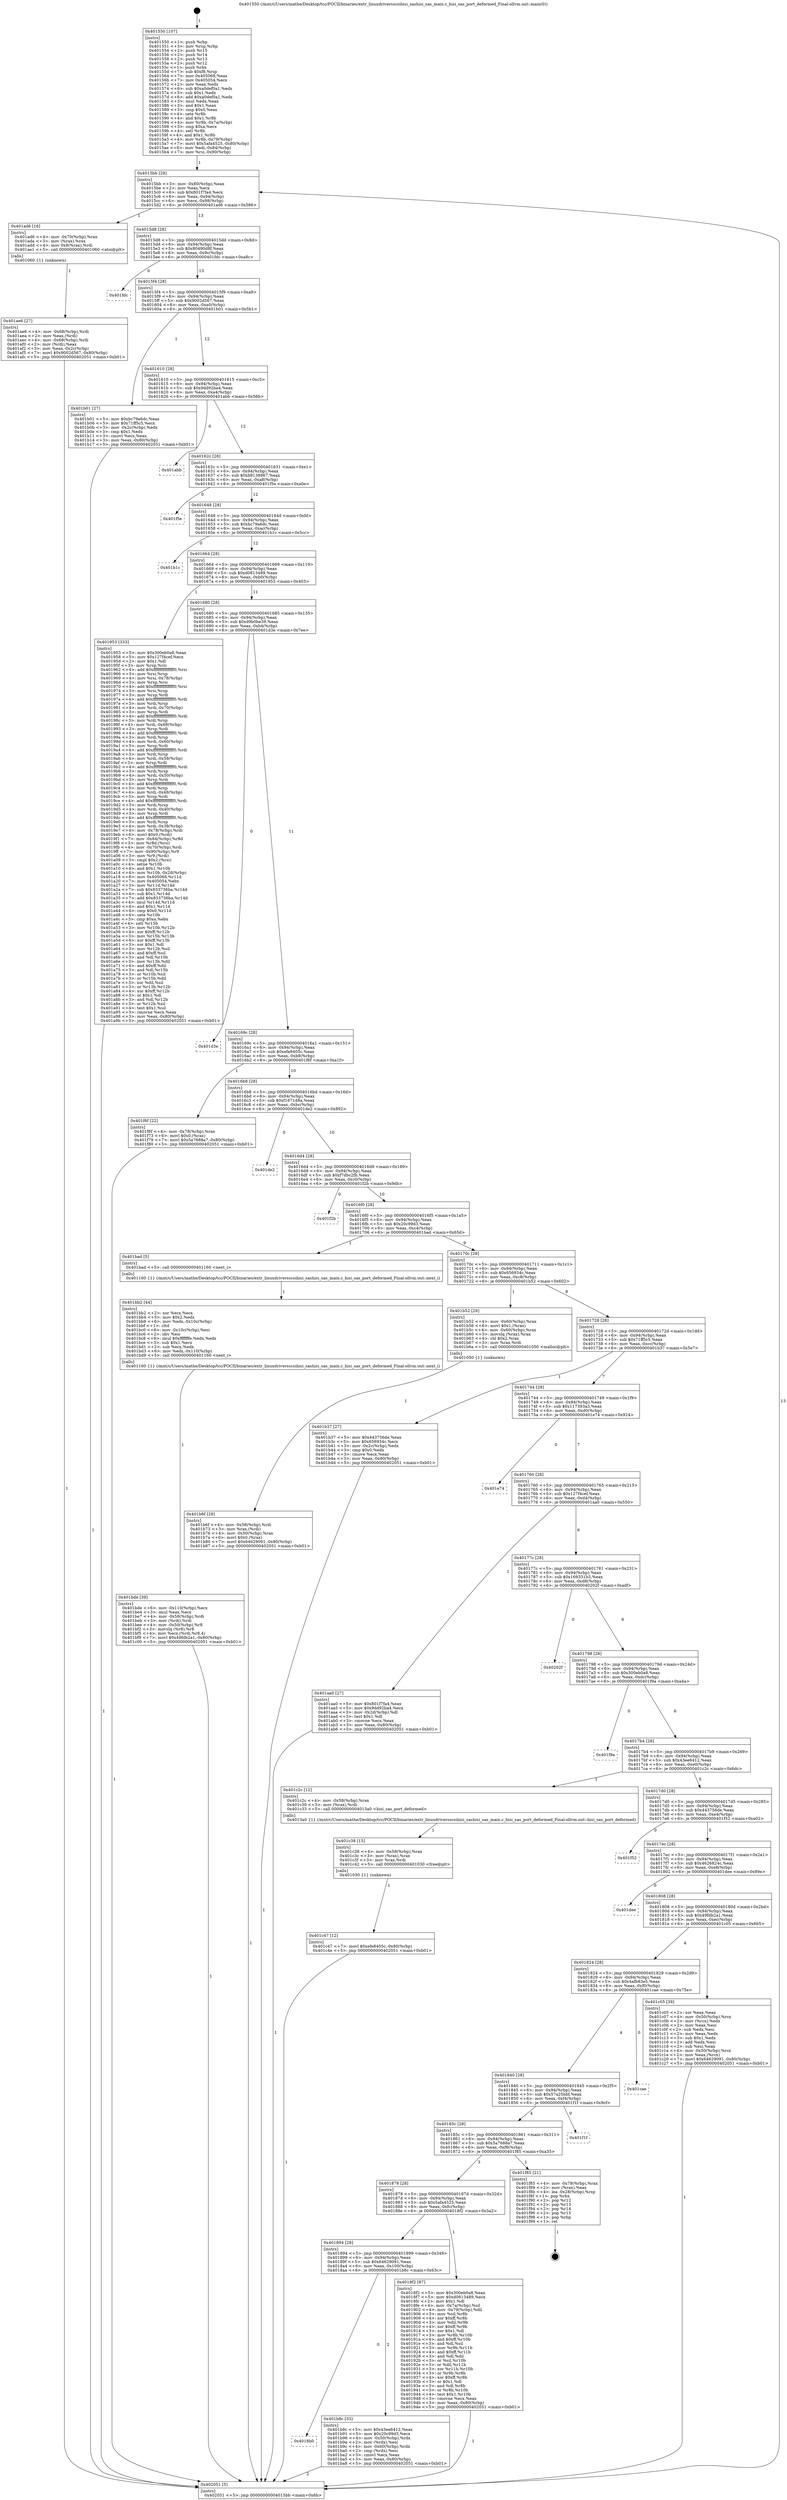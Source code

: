 digraph "0x401550" {
  label = "0x401550 (/mnt/c/Users/mathe/Desktop/tcc/POCII/binaries/extr_linuxdriversscsihisi_sashisi_sas_main.c_hisi_sas_port_deformed_Final-ollvm.out::main(0))"
  labelloc = "t"
  node[shape=record]

  Entry [label="",width=0.3,height=0.3,shape=circle,fillcolor=black,style=filled]
  "0x4015bb" [label="{
     0x4015bb [29]\l
     | [instrs]\l
     &nbsp;&nbsp;0x4015bb \<+3\>: mov -0x80(%rbp),%eax\l
     &nbsp;&nbsp;0x4015be \<+2\>: mov %eax,%ecx\l
     &nbsp;&nbsp;0x4015c0 \<+6\>: sub $0x801f7fa4,%ecx\l
     &nbsp;&nbsp;0x4015c6 \<+6\>: mov %eax,-0x94(%rbp)\l
     &nbsp;&nbsp;0x4015cc \<+6\>: mov %ecx,-0x98(%rbp)\l
     &nbsp;&nbsp;0x4015d2 \<+6\>: je 0000000000401ad6 \<main+0x586\>\l
  }"]
  "0x401ad6" [label="{
     0x401ad6 [16]\l
     | [instrs]\l
     &nbsp;&nbsp;0x401ad6 \<+4\>: mov -0x70(%rbp),%rax\l
     &nbsp;&nbsp;0x401ada \<+3\>: mov (%rax),%rax\l
     &nbsp;&nbsp;0x401add \<+4\>: mov 0x8(%rax),%rdi\l
     &nbsp;&nbsp;0x401ae1 \<+5\>: call 0000000000401060 \<atoi@plt\>\l
     | [calls]\l
     &nbsp;&nbsp;0x401060 \{1\} (unknown)\l
  }"]
  "0x4015d8" [label="{
     0x4015d8 [28]\l
     | [instrs]\l
     &nbsp;&nbsp;0x4015d8 \<+5\>: jmp 00000000004015dd \<main+0x8d\>\l
     &nbsp;&nbsp;0x4015dd \<+6\>: mov -0x94(%rbp),%eax\l
     &nbsp;&nbsp;0x4015e3 \<+5\>: sub $0x80490d8f,%eax\l
     &nbsp;&nbsp;0x4015e8 \<+6\>: mov %eax,-0x9c(%rbp)\l
     &nbsp;&nbsp;0x4015ee \<+6\>: je 0000000000401fdc \<main+0xa8c\>\l
  }"]
  Exit [label="",width=0.3,height=0.3,shape=circle,fillcolor=black,style=filled,peripheries=2]
  "0x401fdc" [label="{
     0x401fdc\l
  }", style=dashed]
  "0x4015f4" [label="{
     0x4015f4 [28]\l
     | [instrs]\l
     &nbsp;&nbsp;0x4015f4 \<+5\>: jmp 00000000004015f9 \<main+0xa9\>\l
     &nbsp;&nbsp;0x4015f9 \<+6\>: mov -0x94(%rbp),%eax\l
     &nbsp;&nbsp;0x4015ff \<+5\>: sub $0x9002d567,%eax\l
     &nbsp;&nbsp;0x401604 \<+6\>: mov %eax,-0xa0(%rbp)\l
     &nbsp;&nbsp;0x40160a \<+6\>: je 0000000000401b01 \<main+0x5b1\>\l
  }"]
  "0x401c47" [label="{
     0x401c47 [12]\l
     | [instrs]\l
     &nbsp;&nbsp;0x401c47 \<+7\>: movl $0xefe8405c,-0x80(%rbp)\l
     &nbsp;&nbsp;0x401c4e \<+5\>: jmp 0000000000402051 \<main+0xb01\>\l
  }"]
  "0x401b01" [label="{
     0x401b01 [27]\l
     | [instrs]\l
     &nbsp;&nbsp;0x401b01 \<+5\>: mov $0xbc79a6dc,%eax\l
     &nbsp;&nbsp;0x401b06 \<+5\>: mov $0x71ff5c5,%ecx\l
     &nbsp;&nbsp;0x401b0b \<+3\>: mov -0x2c(%rbp),%edx\l
     &nbsp;&nbsp;0x401b0e \<+3\>: cmp $0x1,%edx\l
     &nbsp;&nbsp;0x401b11 \<+3\>: cmovl %ecx,%eax\l
     &nbsp;&nbsp;0x401b14 \<+3\>: mov %eax,-0x80(%rbp)\l
     &nbsp;&nbsp;0x401b17 \<+5\>: jmp 0000000000402051 \<main+0xb01\>\l
  }"]
  "0x401610" [label="{
     0x401610 [28]\l
     | [instrs]\l
     &nbsp;&nbsp;0x401610 \<+5\>: jmp 0000000000401615 \<main+0xc5\>\l
     &nbsp;&nbsp;0x401615 \<+6\>: mov -0x94(%rbp),%eax\l
     &nbsp;&nbsp;0x40161b \<+5\>: sub $0x9dd92ba4,%eax\l
     &nbsp;&nbsp;0x401620 \<+6\>: mov %eax,-0xa4(%rbp)\l
     &nbsp;&nbsp;0x401626 \<+6\>: je 0000000000401abb \<main+0x56b\>\l
  }"]
  "0x401c38" [label="{
     0x401c38 [15]\l
     | [instrs]\l
     &nbsp;&nbsp;0x401c38 \<+4\>: mov -0x58(%rbp),%rax\l
     &nbsp;&nbsp;0x401c3c \<+3\>: mov (%rax),%rax\l
     &nbsp;&nbsp;0x401c3f \<+3\>: mov %rax,%rdi\l
     &nbsp;&nbsp;0x401c42 \<+5\>: call 0000000000401030 \<free@plt\>\l
     | [calls]\l
     &nbsp;&nbsp;0x401030 \{1\} (unknown)\l
  }"]
  "0x401abb" [label="{
     0x401abb\l
  }", style=dashed]
  "0x40162c" [label="{
     0x40162c [28]\l
     | [instrs]\l
     &nbsp;&nbsp;0x40162c \<+5\>: jmp 0000000000401631 \<main+0xe1\>\l
     &nbsp;&nbsp;0x401631 \<+6\>: mov -0x94(%rbp),%eax\l
     &nbsp;&nbsp;0x401637 \<+5\>: sub $0xb9138967,%eax\l
     &nbsp;&nbsp;0x40163c \<+6\>: mov %eax,-0xa8(%rbp)\l
     &nbsp;&nbsp;0x401642 \<+6\>: je 0000000000401f5e \<main+0xa0e\>\l
  }"]
  "0x401bde" [label="{
     0x401bde [39]\l
     | [instrs]\l
     &nbsp;&nbsp;0x401bde \<+6\>: mov -0x110(%rbp),%ecx\l
     &nbsp;&nbsp;0x401be4 \<+3\>: imul %eax,%ecx\l
     &nbsp;&nbsp;0x401be7 \<+4\>: mov -0x58(%rbp),%rdi\l
     &nbsp;&nbsp;0x401beb \<+3\>: mov (%rdi),%rdi\l
     &nbsp;&nbsp;0x401bee \<+4\>: mov -0x50(%rbp),%r8\l
     &nbsp;&nbsp;0x401bf2 \<+3\>: movslq (%r8),%r8\l
     &nbsp;&nbsp;0x401bf5 \<+4\>: mov %ecx,(%rdi,%r8,4)\l
     &nbsp;&nbsp;0x401bf9 \<+7\>: movl $0x49fdb2a1,-0x80(%rbp)\l
     &nbsp;&nbsp;0x401c00 \<+5\>: jmp 0000000000402051 \<main+0xb01\>\l
  }"]
  "0x401f5e" [label="{
     0x401f5e\l
  }", style=dashed]
  "0x401648" [label="{
     0x401648 [28]\l
     | [instrs]\l
     &nbsp;&nbsp;0x401648 \<+5\>: jmp 000000000040164d \<main+0xfd\>\l
     &nbsp;&nbsp;0x40164d \<+6\>: mov -0x94(%rbp),%eax\l
     &nbsp;&nbsp;0x401653 \<+5\>: sub $0xbc79a6dc,%eax\l
     &nbsp;&nbsp;0x401658 \<+6\>: mov %eax,-0xac(%rbp)\l
     &nbsp;&nbsp;0x40165e \<+6\>: je 0000000000401b1c \<main+0x5cc\>\l
  }"]
  "0x401bb2" [label="{
     0x401bb2 [44]\l
     | [instrs]\l
     &nbsp;&nbsp;0x401bb2 \<+2\>: xor %ecx,%ecx\l
     &nbsp;&nbsp;0x401bb4 \<+5\>: mov $0x2,%edx\l
     &nbsp;&nbsp;0x401bb9 \<+6\>: mov %edx,-0x10c(%rbp)\l
     &nbsp;&nbsp;0x401bbf \<+1\>: cltd\l
     &nbsp;&nbsp;0x401bc0 \<+6\>: mov -0x10c(%rbp),%esi\l
     &nbsp;&nbsp;0x401bc6 \<+2\>: idiv %esi\l
     &nbsp;&nbsp;0x401bc8 \<+6\>: imul $0xfffffffe,%edx,%edx\l
     &nbsp;&nbsp;0x401bce \<+3\>: sub $0x1,%ecx\l
     &nbsp;&nbsp;0x401bd1 \<+2\>: sub %ecx,%edx\l
     &nbsp;&nbsp;0x401bd3 \<+6\>: mov %edx,-0x110(%rbp)\l
     &nbsp;&nbsp;0x401bd9 \<+5\>: call 0000000000401160 \<next_i\>\l
     | [calls]\l
     &nbsp;&nbsp;0x401160 \{1\} (/mnt/c/Users/mathe/Desktop/tcc/POCII/binaries/extr_linuxdriversscsihisi_sashisi_sas_main.c_hisi_sas_port_deformed_Final-ollvm.out::next_i)\l
  }"]
  "0x401b1c" [label="{
     0x401b1c\l
  }", style=dashed]
  "0x401664" [label="{
     0x401664 [28]\l
     | [instrs]\l
     &nbsp;&nbsp;0x401664 \<+5\>: jmp 0000000000401669 \<main+0x119\>\l
     &nbsp;&nbsp;0x401669 \<+6\>: mov -0x94(%rbp),%eax\l
     &nbsp;&nbsp;0x40166f \<+5\>: sub $0xd0813489,%eax\l
     &nbsp;&nbsp;0x401674 \<+6\>: mov %eax,-0xb0(%rbp)\l
     &nbsp;&nbsp;0x40167a \<+6\>: je 0000000000401953 \<main+0x403\>\l
  }"]
  "0x4018b0" [label="{
     0x4018b0\l
  }", style=dashed]
  "0x401953" [label="{
     0x401953 [333]\l
     | [instrs]\l
     &nbsp;&nbsp;0x401953 \<+5\>: mov $0x300eb0a8,%eax\l
     &nbsp;&nbsp;0x401958 \<+5\>: mov $0x127f4cef,%ecx\l
     &nbsp;&nbsp;0x40195d \<+2\>: mov $0x1,%dl\l
     &nbsp;&nbsp;0x40195f \<+3\>: mov %rsp,%rsi\l
     &nbsp;&nbsp;0x401962 \<+4\>: add $0xfffffffffffffff0,%rsi\l
     &nbsp;&nbsp;0x401966 \<+3\>: mov %rsi,%rsp\l
     &nbsp;&nbsp;0x401969 \<+4\>: mov %rsi,-0x78(%rbp)\l
     &nbsp;&nbsp;0x40196d \<+3\>: mov %rsp,%rsi\l
     &nbsp;&nbsp;0x401970 \<+4\>: add $0xfffffffffffffff0,%rsi\l
     &nbsp;&nbsp;0x401974 \<+3\>: mov %rsi,%rsp\l
     &nbsp;&nbsp;0x401977 \<+3\>: mov %rsp,%rdi\l
     &nbsp;&nbsp;0x40197a \<+4\>: add $0xfffffffffffffff0,%rdi\l
     &nbsp;&nbsp;0x40197e \<+3\>: mov %rdi,%rsp\l
     &nbsp;&nbsp;0x401981 \<+4\>: mov %rdi,-0x70(%rbp)\l
     &nbsp;&nbsp;0x401985 \<+3\>: mov %rsp,%rdi\l
     &nbsp;&nbsp;0x401988 \<+4\>: add $0xfffffffffffffff0,%rdi\l
     &nbsp;&nbsp;0x40198c \<+3\>: mov %rdi,%rsp\l
     &nbsp;&nbsp;0x40198f \<+4\>: mov %rdi,-0x68(%rbp)\l
     &nbsp;&nbsp;0x401993 \<+3\>: mov %rsp,%rdi\l
     &nbsp;&nbsp;0x401996 \<+4\>: add $0xfffffffffffffff0,%rdi\l
     &nbsp;&nbsp;0x40199a \<+3\>: mov %rdi,%rsp\l
     &nbsp;&nbsp;0x40199d \<+4\>: mov %rdi,-0x60(%rbp)\l
     &nbsp;&nbsp;0x4019a1 \<+3\>: mov %rsp,%rdi\l
     &nbsp;&nbsp;0x4019a4 \<+4\>: add $0xfffffffffffffff0,%rdi\l
     &nbsp;&nbsp;0x4019a8 \<+3\>: mov %rdi,%rsp\l
     &nbsp;&nbsp;0x4019ab \<+4\>: mov %rdi,-0x58(%rbp)\l
     &nbsp;&nbsp;0x4019af \<+3\>: mov %rsp,%rdi\l
     &nbsp;&nbsp;0x4019b2 \<+4\>: add $0xfffffffffffffff0,%rdi\l
     &nbsp;&nbsp;0x4019b6 \<+3\>: mov %rdi,%rsp\l
     &nbsp;&nbsp;0x4019b9 \<+4\>: mov %rdi,-0x50(%rbp)\l
     &nbsp;&nbsp;0x4019bd \<+3\>: mov %rsp,%rdi\l
     &nbsp;&nbsp;0x4019c0 \<+4\>: add $0xfffffffffffffff0,%rdi\l
     &nbsp;&nbsp;0x4019c4 \<+3\>: mov %rdi,%rsp\l
     &nbsp;&nbsp;0x4019c7 \<+4\>: mov %rdi,-0x48(%rbp)\l
     &nbsp;&nbsp;0x4019cb \<+3\>: mov %rsp,%rdi\l
     &nbsp;&nbsp;0x4019ce \<+4\>: add $0xfffffffffffffff0,%rdi\l
     &nbsp;&nbsp;0x4019d2 \<+3\>: mov %rdi,%rsp\l
     &nbsp;&nbsp;0x4019d5 \<+4\>: mov %rdi,-0x40(%rbp)\l
     &nbsp;&nbsp;0x4019d9 \<+3\>: mov %rsp,%rdi\l
     &nbsp;&nbsp;0x4019dc \<+4\>: add $0xfffffffffffffff0,%rdi\l
     &nbsp;&nbsp;0x4019e0 \<+3\>: mov %rdi,%rsp\l
     &nbsp;&nbsp;0x4019e3 \<+4\>: mov %rdi,-0x38(%rbp)\l
     &nbsp;&nbsp;0x4019e7 \<+4\>: mov -0x78(%rbp),%rdi\l
     &nbsp;&nbsp;0x4019eb \<+6\>: movl $0x0,(%rdi)\l
     &nbsp;&nbsp;0x4019f1 \<+7\>: mov -0x84(%rbp),%r8d\l
     &nbsp;&nbsp;0x4019f8 \<+3\>: mov %r8d,(%rsi)\l
     &nbsp;&nbsp;0x4019fb \<+4\>: mov -0x70(%rbp),%rdi\l
     &nbsp;&nbsp;0x4019ff \<+7\>: mov -0x90(%rbp),%r9\l
     &nbsp;&nbsp;0x401a06 \<+3\>: mov %r9,(%rdi)\l
     &nbsp;&nbsp;0x401a09 \<+3\>: cmpl $0x2,(%rsi)\l
     &nbsp;&nbsp;0x401a0c \<+4\>: setne %r10b\l
     &nbsp;&nbsp;0x401a10 \<+4\>: and $0x1,%r10b\l
     &nbsp;&nbsp;0x401a14 \<+4\>: mov %r10b,-0x2d(%rbp)\l
     &nbsp;&nbsp;0x401a18 \<+8\>: mov 0x405068,%r11d\l
     &nbsp;&nbsp;0x401a20 \<+7\>: mov 0x405054,%ebx\l
     &nbsp;&nbsp;0x401a27 \<+3\>: mov %r11d,%r14d\l
     &nbsp;&nbsp;0x401a2a \<+7\>: sub $0x833736ba,%r14d\l
     &nbsp;&nbsp;0x401a31 \<+4\>: sub $0x1,%r14d\l
     &nbsp;&nbsp;0x401a35 \<+7\>: add $0x833736ba,%r14d\l
     &nbsp;&nbsp;0x401a3c \<+4\>: imul %r14d,%r11d\l
     &nbsp;&nbsp;0x401a40 \<+4\>: and $0x1,%r11d\l
     &nbsp;&nbsp;0x401a44 \<+4\>: cmp $0x0,%r11d\l
     &nbsp;&nbsp;0x401a48 \<+4\>: sete %r10b\l
     &nbsp;&nbsp;0x401a4c \<+3\>: cmp $0xa,%ebx\l
     &nbsp;&nbsp;0x401a4f \<+4\>: setl %r15b\l
     &nbsp;&nbsp;0x401a53 \<+3\>: mov %r10b,%r12b\l
     &nbsp;&nbsp;0x401a56 \<+4\>: xor $0xff,%r12b\l
     &nbsp;&nbsp;0x401a5a \<+3\>: mov %r15b,%r13b\l
     &nbsp;&nbsp;0x401a5d \<+4\>: xor $0xff,%r13b\l
     &nbsp;&nbsp;0x401a61 \<+3\>: xor $0x1,%dl\l
     &nbsp;&nbsp;0x401a64 \<+3\>: mov %r12b,%sil\l
     &nbsp;&nbsp;0x401a67 \<+4\>: and $0xff,%sil\l
     &nbsp;&nbsp;0x401a6b \<+3\>: and %dl,%r10b\l
     &nbsp;&nbsp;0x401a6e \<+3\>: mov %r13b,%dil\l
     &nbsp;&nbsp;0x401a71 \<+4\>: and $0xff,%dil\l
     &nbsp;&nbsp;0x401a75 \<+3\>: and %dl,%r15b\l
     &nbsp;&nbsp;0x401a78 \<+3\>: or %r10b,%sil\l
     &nbsp;&nbsp;0x401a7b \<+3\>: or %r15b,%dil\l
     &nbsp;&nbsp;0x401a7e \<+3\>: xor %dil,%sil\l
     &nbsp;&nbsp;0x401a81 \<+3\>: or %r13b,%r12b\l
     &nbsp;&nbsp;0x401a84 \<+4\>: xor $0xff,%r12b\l
     &nbsp;&nbsp;0x401a88 \<+3\>: or $0x1,%dl\l
     &nbsp;&nbsp;0x401a8b \<+3\>: and %dl,%r12b\l
     &nbsp;&nbsp;0x401a8e \<+3\>: or %r12b,%sil\l
     &nbsp;&nbsp;0x401a91 \<+4\>: test $0x1,%sil\l
     &nbsp;&nbsp;0x401a95 \<+3\>: cmovne %ecx,%eax\l
     &nbsp;&nbsp;0x401a98 \<+3\>: mov %eax,-0x80(%rbp)\l
     &nbsp;&nbsp;0x401a9b \<+5\>: jmp 0000000000402051 \<main+0xb01\>\l
  }"]
  "0x401680" [label="{
     0x401680 [28]\l
     | [instrs]\l
     &nbsp;&nbsp;0x401680 \<+5\>: jmp 0000000000401685 \<main+0x135\>\l
     &nbsp;&nbsp;0x401685 \<+6\>: mov -0x94(%rbp),%eax\l
     &nbsp;&nbsp;0x40168b \<+5\>: sub $0xd9b0be39,%eax\l
     &nbsp;&nbsp;0x401690 \<+6\>: mov %eax,-0xb4(%rbp)\l
     &nbsp;&nbsp;0x401696 \<+6\>: je 0000000000401d3e \<main+0x7ee\>\l
  }"]
  "0x401b8c" [label="{
     0x401b8c [33]\l
     | [instrs]\l
     &nbsp;&nbsp;0x401b8c \<+5\>: mov $0x43ee6412,%eax\l
     &nbsp;&nbsp;0x401b91 \<+5\>: mov $0x20c99d3,%ecx\l
     &nbsp;&nbsp;0x401b96 \<+4\>: mov -0x50(%rbp),%rdx\l
     &nbsp;&nbsp;0x401b9a \<+2\>: mov (%rdx),%esi\l
     &nbsp;&nbsp;0x401b9c \<+4\>: mov -0x60(%rbp),%rdx\l
     &nbsp;&nbsp;0x401ba0 \<+2\>: cmp (%rdx),%esi\l
     &nbsp;&nbsp;0x401ba2 \<+3\>: cmovl %ecx,%eax\l
     &nbsp;&nbsp;0x401ba5 \<+3\>: mov %eax,-0x80(%rbp)\l
     &nbsp;&nbsp;0x401ba8 \<+5\>: jmp 0000000000402051 \<main+0xb01\>\l
  }"]
  "0x401d3e" [label="{
     0x401d3e\l
  }", style=dashed]
  "0x40169c" [label="{
     0x40169c [28]\l
     | [instrs]\l
     &nbsp;&nbsp;0x40169c \<+5\>: jmp 00000000004016a1 \<main+0x151\>\l
     &nbsp;&nbsp;0x4016a1 \<+6\>: mov -0x94(%rbp),%eax\l
     &nbsp;&nbsp;0x4016a7 \<+5\>: sub $0xefe8405c,%eax\l
     &nbsp;&nbsp;0x4016ac \<+6\>: mov %eax,-0xb8(%rbp)\l
     &nbsp;&nbsp;0x4016b2 \<+6\>: je 0000000000401f6f \<main+0xa1f\>\l
  }"]
  "0x401b6f" [label="{
     0x401b6f [29]\l
     | [instrs]\l
     &nbsp;&nbsp;0x401b6f \<+4\>: mov -0x58(%rbp),%rdi\l
     &nbsp;&nbsp;0x401b73 \<+3\>: mov %rax,(%rdi)\l
     &nbsp;&nbsp;0x401b76 \<+4\>: mov -0x50(%rbp),%rax\l
     &nbsp;&nbsp;0x401b7a \<+6\>: movl $0x0,(%rax)\l
     &nbsp;&nbsp;0x401b80 \<+7\>: movl $0x64629091,-0x80(%rbp)\l
     &nbsp;&nbsp;0x401b87 \<+5\>: jmp 0000000000402051 \<main+0xb01\>\l
  }"]
  "0x401f6f" [label="{
     0x401f6f [22]\l
     | [instrs]\l
     &nbsp;&nbsp;0x401f6f \<+4\>: mov -0x78(%rbp),%rax\l
     &nbsp;&nbsp;0x401f73 \<+6\>: movl $0x0,(%rax)\l
     &nbsp;&nbsp;0x401f79 \<+7\>: movl $0x5a7688a7,-0x80(%rbp)\l
     &nbsp;&nbsp;0x401f80 \<+5\>: jmp 0000000000402051 \<main+0xb01\>\l
  }"]
  "0x4016b8" [label="{
     0x4016b8 [28]\l
     | [instrs]\l
     &nbsp;&nbsp;0x4016b8 \<+5\>: jmp 00000000004016bd \<main+0x16d\>\l
     &nbsp;&nbsp;0x4016bd \<+6\>: mov -0x94(%rbp),%eax\l
     &nbsp;&nbsp;0x4016c3 \<+5\>: sub $0xf1671d8a,%eax\l
     &nbsp;&nbsp;0x4016c8 \<+6\>: mov %eax,-0xbc(%rbp)\l
     &nbsp;&nbsp;0x4016ce \<+6\>: je 0000000000401de2 \<main+0x892\>\l
  }"]
  "0x401ae6" [label="{
     0x401ae6 [27]\l
     | [instrs]\l
     &nbsp;&nbsp;0x401ae6 \<+4\>: mov -0x68(%rbp),%rdi\l
     &nbsp;&nbsp;0x401aea \<+2\>: mov %eax,(%rdi)\l
     &nbsp;&nbsp;0x401aec \<+4\>: mov -0x68(%rbp),%rdi\l
     &nbsp;&nbsp;0x401af0 \<+2\>: mov (%rdi),%eax\l
     &nbsp;&nbsp;0x401af2 \<+3\>: mov %eax,-0x2c(%rbp)\l
     &nbsp;&nbsp;0x401af5 \<+7\>: movl $0x9002d567,-0x80(%rbp)\l
     &nbsp;&nbsp;0x401afc \<+5\>: jmp 0000000000402051 \<main+0xb01\>\l
  }"]
  "0x401de2" [label="{
     0x401de2\l
  }", style=dashed]
  "0x4016d4" [label="{
     0x4016d4 [28]\l
     | [instrs]\l
     &nbsp;&nbsp;0x4016d4 \<+5\>: jmp 00000000004016d9 \<main+0x189\>\l
     &nbsp;&nbsp;0x4016d9 \<+6\>: mov -0x94(%rbp),%eax\l
     &nbsp;&nbsp;0x4016df \<+5\>: sub $0xf7dbc2fb,%eax\l
     &nbsp;&nbsp;0x4016e4 \<+6\>: mov %eax,-0xc0(%rbp)\l
     &nbsp;&nbsp;0x4016ea \<+6\>: je 0000000000401f2b \<main+0x9db\>\l
  }"]
  "0x401550" [label="{
     0x401550 [107]\l
     | [instrs]\l
     &nbsp;&nbsp;0x401550 \<+1\>: push %rbp\l
     &nbsp;&nbsp;0x401551 \<+3\>: mov %rsp,%rbp\l
     &nbsp;&nbsp;0x401554 \<+2\>: push %r15\l
     &nbsp;&nbsp;0x401556 \<+2\>: push %r14\l
     &nbsp;&nbsp;0x401558 \<+2\>: push %r13\l
     &nbsp;&nbsp;0x40155a \<+2\>: push %r12\l
     &nbsp;&nbsp;0x40155c \<+1\>: push %rbx\l
     &nbsp;&nbsp;0x40155d \<+7\>: sub $0xf8,%rsp\l
     &nbsp;&nbsp;0x401564 \<+7\>: mov 0x405068,%eax\l
     &nbsp;&nbsp;0x40156b \<+7\>: mov 0x405054,%ecx\l
     &nbsp;&nbsp;0x401572 \<+2\>: mov %eax,%edx\l
     &nbsp;&nbsp;0x401574 \<+6\>: sub $0xa0def0a1,%edx\l
     &nbsp;&nbsp;0x40157a \<+3\>: sub $0x1,%edx\l
     &nbsp;&nbsp;0x40157d \<+6\>: add $0xa0def0a1,%edx\l
     &nbsp;&nbsp;0x401583 \<+3\>: imul %edx,%eax\l
     &nbsp;&nbsp;0x401586 \<+3\>: and $0x1,%eax\l
     &nbsp;&nbsp;0x401589 \<+3\>: cmp $0x0,%eax\l
     &nbsp;&nbsp;0x40158c \<+4\>: sete %r8b\l
     &nbsp;&nbsp;0x401590 \<+4\>: and $0x1,%r8b\l
     &nbsp;&nbsp;0x401594 \<+4\>: mov %r8b,-0x7a(%rbp)\l
     &nbsp;&nbsp;0x401598 \<+3\>: cmp $0xa,%ecx\l
     &nbsp;&nbsp;0x40159b \<+4\>: setl %r8b\l
     &nbsp;&nbsp;0x40159f \<+4\>: and $0x1,%r8b\l
     &nbsp;&nbsp;0x4015a3 \<+4\>: mov %r8b,-0x79(%rbp)\l
     &nbsp;&nbsp;0x4015a7 \<+7\>: movl $0x5afa4525,-0x80(%rbp)\l
     &nbsp;&nbsp;0x4015ae \<+6\>: mov %edi,-0x84(%rbp)\l
     &nbsp;&nbsp;0x4015b4 \<+7\>: mov %rsi,-0x90(%rbp)\l
  }"]
  "0x401f2b" [label="{
     0x401f2b\l
  }", style=dashed]
  "0x4016f0" [label="{
     0x4016f0 [28]\l
     | [instrs]\l
     &nbsp;&nbsp;0x4016f0 \<+5\>: jmp 00000000004016f5 \<main+0x1a5\>\l
     &nbsp;&nbsp;0x4016f5 \<+6\>: mov -0x94(%rbp),%eax\l
     &nbsp;&nbsp;0x4016fb \<+5\>: sub $0x20c99d3,%eax\l
     &nbsp;&nbsp;0x401700 \<+6\>: mov %eax,-0xc4(%rbp)\l
     &nbsp;&nbsp;0x401706 \<+6\>: je 0000000000401bad \<main+0x65d\>\l
  }"]
  "0x402051" [label="{
     0x402051 [5]\l
     | [instrs]\l
     &nbsp;&nbsp;0x402051 \<+5\>: jmp 00000000004015bb \<main+0x6b\>\l
  }"]
  "0x401bad" [label="{
     0x401bad [5]\l
     | [instrs]\l
     &nbsp;&nbsp;0x401bad \<+5\>: call 0000000000401160 \<next_i\>\l
     | [calls]\l
     &nbsp;&nbsp;0x401160 \{1\} (/mnt/c/Users/mathe/Desktop/tcc/POCII/binaries/extr_linuxdriversscsihisi_sashisi_sas_main.c_hisi_sas_port_deformed_Final-ollvm.out::next_i)\l
  }"]
  "0x40170c" [label="{
     0x40170c [28]\l
     | [instrs]\l
     &nbsp;&nbsp;0x40170c \<+5\>: jmp 0000000000401711 \<main+0x1c1\>\l
     &nbsp;&nbsp;0x401711 \<+6\>: mov -0x94(%rbp),%eax\l
     &nbsp;&nbsp;0x401717 \<+5\>: sub $0x656934c,%eax\l
     &nbsp;&nbsp;0x40171c \<+6\>: mov %eax,-0xc8(%rbp)\l
     &nbsp;&nbsp;0x401722 \<+6\>: je 0000000000401b52 \<main+0x602\>\l
  }"]
  "0x401894" [label="{
     0x401894 [28]\l
     | [instrs]\l
     &nbsp;&nbsp;0x401894 \<+5\>: jmp 0000000000401899 \<main+0x349\>\l
     &nbsp;&nbsp;0x401899 \<+6\>: mov -0x94(%rbp),%eax\l
     &nbsp;&nbsp;0x40189f \<+5\>: sub $0x64629091,%eax\l
     &nbsp;&nbsp;0x4018a4 \<+6\>: mov %eax,-0x100(%rbp)\l
     &nbsp;&nbsp;0x4018aa \<+6\>: je 0000000000401b8c \<main+0x63c\>\l
  }"]
  "0x401b52" [label="{
     0x401b52 [29]\l
     | [instrs]\l
     &nbsp;&nbsp;0x401b52 \<+4\>: mov -0x60(%rbp),%rax\l
     &nbsp;&nbsp;0x401b56 \<+6\>: movl $0x1,(%rax)\l
     &nbsp;&nbsp;0x401b5c \<+4\>: mov -0x60(%rbp),%rax\l
     &nbsp;&nbsp;0x401b60 \<+3\>: movslq (%rax),%rax\l
     &nbsp;&nbsp;0x401b63 \<+4\>: shl $0x2,%rax\l
     &nbsp;&nbsp;0x401b67 \<+3\>: mov %rax,%rdi\l
     &nbsp;&nbsp;0x401b6a \<+5\>: call 0000000000401050 \<malloc@plt\>\l
     | [calls]\l
     &nbsp;&nbsp;0x401050 \{1\} (unknown)\l
  }"]
  "0x401728" [label="{
     0x401728 [28]\l
     | [instrs]\l
     &nbsp;&nbsp;0x401728 \<+5\>: jmp 000000000040172d \<main+0x1dd\>\l
     &nbsp;&nbsp;0x40172d \<+6\>: mov -0x94(%rbp),%eax\l
     &nbsp;&nbsp;0x401733 \<+5\>: sub $0x71ff5c5,%eax\l
     &nbsp;&nbsp;0x401738 \<+6\>: mov %eax,-0xcc(%rbp)\l
     &nbsp;&nbsp;0x40173e \<+6\>: je 0000000000401b37 \<main+0x5e7\>\l
  }"]
  "0x4018f2" [label="{
     0x4018f2 [97]\l
     | [instrs]\l
     &nbsp;&nbsp;0x4018f2 \<+5\>: mov $0x300eb0a8,%eax\l
     &nbsp;&nbsp;0x4018f7 \<+5\>: mov $0xd0813489,%ecx\l
     &nbsp;&nbsp;0x4018fc \<+2\>: mov $0x1,%dl\l
     &nbsp;&nbsp;0x4018fe \<+4\>: mov -0x7a(%rbp),%sil\l
     &nbsp;&nbsp;0x401902 \<+4\>: mov -0x79(%rbp),%dil\l
     &nbsp;&nbsp;0x401906 \<+3\>: mov %sil,%r8b\l
     &nbsp;&nbsp;0x401909 \<+4\>: xor $0xff,%r8b\l
     &nbsp;&nbsp;0x40190d \<+3\>: mov %dil,%r9b\l
     &nbsp;&nbsp;0x401910 \<+4\>: xor $0xff,%r9b\l
     &nbsp;&nbsp;0x401914 \<+3\>: xor $0x1,%dl\l
     &nbsp;&nbsp;0x401917 \<+3\>: mov %r8b,%r10b\l
     &nbsp;&nbsp;0x40191a \<+4\>: and $0xff,%r10b\l
     &nbsp;&nbsp;0x40191e \<+3\>: and %dl,%sil\l
     &nbsp;&nbsp;0x401921 \<+3\>: mov %r9b,%r11b\l
     &nbsp;&nbsp;0x401924 \<+4\>: and $0xff,%r11b\l
     &nbsp;&nbsp;0x401928 \<+3\>: and %dl,%dil\l
     &nbsp;&nbsp;0x40192b \<+3\>: or %sil,%r10b\l
     &nbsp;&nbsp;0x40192e \<+3\>: or %dil,%r11b\l
     &nbsp;&nbsp;0x401931 \<+3\>: xor %r11b,%r10b\l
     &nbsp;&nbsp;0x401934 \<+3\>: or %r9b,%r8b\l
     &nbsp;&nbsp;0x401937 \<+4\>: xor $0xff,%r8b\l
     &nbsp;&nbsp;0x40193b \<+3\>: or $0x1,%dl\l
     &nbsp;&nbsp;0x40193e \<+3\>: and %dl,%r8b\l
     &nbsp;&nbsp;0x401941 \<+3\>: or %r8b,%r10b\l
     &nbsp;&nbsp;0x401944 \<+4\>: test $0x1,%r10b\l
     &nbsp;&nbsp;0x401948 \<+3\>: cmovne %ecx,%eax\l
     &nbsp;&nbsp;0x40194b \<+3\>: mov %eax,-0x80(%rbp)\l
     &nbsp;&nbsp;0x40194e \<+5\>: jmp 0000000000402051 \<main+0xb01\>\l
  }"]
  "0x401b37" [label="{
     0x401b37 [27]\l
     | [instrs]\l
     &nbsp;&nbsp;0x401b37 \<+5\>: mov $0x443756de,%eax\l
     &nbsp;&nbsp;0x401b3c \<+5\>: mov $0x656934c,%ecx\l
     &nbsp;&nbsp;0x401b41 \<+3\>: mov -0x2c(%rbp),%edx\l
     &nbsp;&nbsp;0x401b44 \<+3\>: cmp $0x0,%edx\l
     &nbsp;&nbsp;0x401b47 \<+3\>: cmove %ecx,%eax\l
     &nbsp;&nbsp;0x401b4a \<+3\>: mov %eax,-0x80(%rbp)\l
     &nbsp;&nbsp;0x401b4d \<+5\>: jmp 0000000000402051 \<main+0xb01\>\l
  }"]
  "0x401744" [label="{
     0x401744 [28]\l
     | [instrs]\l
     &nbsp;&nbsp;0x401744 \<+5\>: jmp 0000000000401749 \<main+0x1f9\>\l
     &nbsp;&nbsp;0x401749 \<+6\>: mov -0x94(%rbp),%eax\l
     &nbsp;&nbsp;0x40174f \<+5\>: sub $0x117393a3,%eax\l
     &nbsp;&nbsp;0x401754 \<+6\>: mov %eax,-0xd0(%rbp)\l
     &nbsp;&nbsp;0x40175a \<+6\>: je 0000000000401e74 \<main+0x924\>\l
  }"]
  "0x401878" [label="{
     0x401878 [28]\l
     | [instrs]\l
     &nbsp;&nbsp;0x401878 \<+5\>: jmp 000000000040187d \<main+0x32d\>\l
     &nbsp;&nbsp;0x40187d \<+6\>: mov -0x94(%rbp),%eax\l
     &nbsp;&nbsp;0x401883 \<+5\>: sub $0x5afa4525,%eax\l
     &nbsp;&nbsp;0x401888 \<+6\>: mov %eax,-0xfc(%rbp)\l
     &nbsp;&nbsp;0x40188e \<+6\>: je 00000000004018f2 \<main+0x3a2\>\l
  }"]
  "0x401e74" [label="{
     0x401e74\l
  }", style=dashed]
  "0x401760" [label="{
     0x401760 [28]\l
     | [instrs]\l
     &nbsp;&nbsp;0x401760 \<+5\>: jmp 0000000000401765 \<main+0x215\>\l
     &nbsp;&nbsp;0x401765 \<+6\>: mov -0x94(%rbp),%eax\l
     &nbsp;&nbsp;0x40176b \<+5\>: sub $0x127f4cef,%eax\l
     &nbsp;&nbsp;0x401770 \<+6\>: mov %eax,-0xd4(%rbp)\l
     &nbsp;&nbsp;0x401776 \<+6\>: je 0000000000401aa0 \<main+0x550\>\l
  }"]
  "0x401f85" [label="{
     0x401f85 [21]\l
     | [instrs]\l
     &nbsp;&nbsp;0x401f85 \<+4\>: mov -0x78(%rbp),%rax\l
     &nbsp;&nbsp;0x401f89 \<+2\>: mov (%rax),%eax\l
     &nbsp;&nbsp;0x401f8b \<+4\>: lea -0x28(%rbp),%rsp\l
     &nbsp;&nbsp;0x401f8f \<+1\>: pop %rbx\l
     &nbsp;&nbsp;0x401f90 \<+2\>: pop %r12\l
     &nbsp;&nbsp;0x401f92 \<+2\>: pop %r13\l
     &nbsp;&nbsp;0x401f94 \<+2\>: pop %r14\l
     &nbsp;&nbsp;0x401f96 \<+2\>: pop %r15\l
     &nbsp;&nbsp;0x401f98 \<+1\>: pop %rbp\l
     &nbsp;&nbsp;0x401f99 \<+1\>: ret\l
  }"]
  "0x401aa0" [label="{
     0x401aa0 [27]\l
     | [instrs]\l
     &nbsp;&nbsp;0x401aa0 \<+5\>: mov $0x801f7fa4,%eax\l
     &nbsp;&nbsp;0x401aa5 \<+5\>: mov $0x9dd92ba4,%ecx\l
     &nbsp;&nbsp;0x401aaa \<+3\>: mov -0x2d(%rbp),%dl\l
     &nbsp;&nbsp;0x401aad \<+3\>: test $0x1,%dl\l
     &nbsp;&nbsp;0x401ab0 \<+3\>: cmovne %ecx,%eax\l
     &nbsp;&nbsp;0x401ab3 \<+3\>: mov %eax,-0x80(%rbp)\l
     &nbsp;&nbsp;0x401ab6 \<+5\>: jmp 0000000000402051 \<main+0xb01\>\l
  }"]
  "0x40177c" [label="{
     0x40177c [28]\l
     | [instrs]\l
     &nbsp;&nbsp;0x40177c \<+5\>: jmp 0000000000401781 \<main+0x231\>\l
     &nbsp;&nbsp;0x401781 \<+6\>: mov -0x94(%rbp),%eax\l
     &nbsp;&nbsp;0x401787 \<+5\>: sub $0x169331b3,%eax\l
     &nbsp;&nbsp;0x40178c \<+6\>: mov %eax,-0xd8(%rbp)\l
     &nbsp;&nbsp;0x401792 \<+6\>: je 000000000040202f \<main+0xadf\>\l
  }"]
  "0x40185c" [label="{
     0x40185c [28]\l
     | [instrs]\l
     &nbsp;&nbsp;0x40185c \<+5\>: jmp 0000000000401861 \<main+0x311\>\l
     &nbsp;&nbsp;0x401861 \<+6\>: mov -0x94(%rbp),%eax\l
     &nbsp;&nbsp;0x401867 \<+5\>: sub $0x5a7688a7,%eax\l
     &nbsp;&nbsp;0x40186c \<+6\>: mov %eax,-0xf8(%rbp)\l
     &nbsp;&nbsp;0x401872 \<+6\>: je 0000000000401f85 \<main+0xa35\>\l
  }"]
  "0x40202f" [label="{
     0x40202f\l
  }", style=dashed]
  "0x401798" [label="{
     0x401798 [28]\l
     | [instrs]\l
     &nbsp;&nbsp;0x401798 \<+5\>: jmp 000000000040179d \<main+0x24d\>\l
     &nbsp;&nbsp;0x40179d \<+6\>: mov -0x94(%rbp),%eax\l
     &nbsp;&nbsp;0x4017a3 \<+5\>: sub $0x300eb0a8,%eax\l
     &nbsp;&nbsp;0x4017a8 \<+6\>: mov %eax,-0xdc(%rbp)\l
     &nbsp;&nbsp;0x4017ae \<+6\>: je 0000000000401f9a \<main+0xa4a\>\l
  }"]
  "0x401f1f" [label="{
     0x401f1f\l
  }", style=dashed]
  "0x401f9a" [label="{
     0x401f9a\l
  }", style=dashed]
  "0x4017b4" [label="{
     0x4017b4 [28]\l
     | [instrs]\l
     &nbsp;&nbsp;0x4017b4 \<+5\>: jmp 00000000004017b9 \<main+0x269\>\l
     &nbsp;&nbsp;0x4017b9 \<+6\>: mov -0x94(%rbp),%eax\l
     &nbsp;&nbsp;0x4017bf \<+5\>: sub $0x43ee6412,%eax\l
     &nbsp;&nbsp;0x4017c4 \<+6\>: mov %eax,-0xe0(%rbp)\l
     &nbsp;&nbsp;0x4017ca \<+6\>: je 0000000000401c2c \<main+0x6dc\>\l
  }"]
  "0x401840" [label="{
     0x401840 [28]\l
     | [instrs]\l
     &nbsp;&nbsp;0x401840 \<+5\>: jmp 0000000000401845 \<main+0x2f5\>\l
     &nbsp;&nbsp;0x401845 \<+6\>: mov -0x94(%rbp),%eax\l
     &nbsp;&nbsp;0x40184b \<+5\>: sub $0x57a25bbf,%eax\l
     &nbsp;&nbsp;0x401850 \<+6\>: mov %eax,-0xf4(%rbp)\l
     &nbsp;&nbsp;0x401856 \<+6\>: je 0000000000401f1f \<main+0x9cf\>\l
  }"]
  "0x401c2c" [label="{
     0x401c2c [12]\l
     | [instrs]\l
     &nbsp;&nbsp;0x401c2c \<+4\>: mov -0x58(%rbp),%rax\l
     &nbsp;&nbsp;0x401c30 \<+3\>: mov (%rax),%rdi\l
     &nbsp;&nbsp;0x401c33 \<+5\>: call 00000000004013a0 \<hisi_sas_port_deformed\>\l
     | [calls]\l
     &nbsp;&nbsp;0x4013a0 \{1\} (/mnt/c/Users/mathe/Desktop/tcc/POCII/binaries/extr_linuxdriversscsihisi_sashisi_sas_main.c_hisi_sas_port_deformed_Final-ollvm.out::hisi_sas_port_deformed)\l
  }"]
  "0x4017d0" [label="{
     0x4017d0 [28]\l
     | [instrs]\l
     &nbsp;&nbsp;0x4017d0 \<+5\>: jmp 00000000004017d5 \<main+0x285\>\l
     &nbsp;&nbsp;0x4017d5 \<+6\>: mov -0x94(%rbp),%eax\l
     &nbsp;&nbsp;0x4017db \<+5\>: sub $0x443756de,%eax\l
     &nbsp;&nbsp;0x4017e0 \<+6\>: mov %eax,-0xe4(%rbp)\l
     &nbsp;&nbsp;0x4017e6 \<+6\>: je 0000000000401f52 \<main+0xa02\>\l
  }"]
  "0x401cae" [label="{
     0x401cae\l
  }", style=dashed]
  "0x401f52" [label="{
     0x401f52\l
  }", style=dashed]
  "0x4017ec" [label="{
     0x4017ec [28]\l
     | [instrs]\l
     &nbsp;&nbsp;0x4017ec \<+5\>: jmp 00000000004017f1 \<main+0x2a1\>\l
     &nbsp;&nbsp;0x4017f1 \<+6\>: mov -0x94(%rbp),%eax\l
     &nbsp;&nbsp;0x4017f7 \<+5\>: sub $0x4626824c,%eax\l
     &nbsp;&nbsp;0x4017fc \<+6\>: mov %eax,-0xe8(%rbp)\l
     &nbsp;&nbsp;0x401802 \<+6\>: je 0000000000401dee \<main+0x89e\>\l
  }"]
  "0x401824" [label="{
     0x401824 [28]\l
     | [instrs]\l
     &nbsp;&nbsp;0x401824 \<+5\>: jmp 0000000000401829 \<main+0x2d9\>\l
     &nbsp;&nbsp;0x401829 \<+6\>: mov -0x94(%rbp),%eax\l
     &nbsp;&nbsp;0x40182f \<+5\>: sub $0x4afb83e5,%eax\l
     &nbsp;&nbsp;0x401834 \<+6\>: mov %eax,-0xf0(%rbp)\l
     &nbsp;&nbsp;0x40183a \<+6\>: je 0000000000401cae \<main+0x75e\>\l
  }"]
  "0x401dee" [label="{
     0x401dee\l
  }", style=dashed]
  "0x401808" [label="{
     0x401808 [28]\l
     | [instrs]\l
     &nbsp;&nbsp;0x401808 \<+5\>: jmp 000000000040180d \<main+0x2bd\>\l
     &nbsp;&nbsp;0x40180d \<+6\>: mov -0x94(%rbp),%eax\l
     &nbsp;&nbsp;0x401813 \<+5\>: sub $0x49fdb2a1,%eax\l
     &nbsp;&nbsp;0x401818 \<+6\>: mov %eax,-0xec(%rbp)\l
     &nbsp;&nbsp;0x40181e \<+6\>: je 0000000000401c05 \<main+0x6b5\>\l
  }"]
  "0x401c05" [label="{
     0x401c05 [39]\l
     | [instrs]\l
     &nbsp;&nbsp;0x401c05 \<+2\>: xor %eax,%eax\l
     &nbsp;&nbsp;0x401c07 \<+4\>: mov -0x50(%rbp),%rcx\l
     &nbsp;&nbsp;0x401c0b \<+2\>: mov (%rcx),%edx\l
     &nbsp;&nbsp;0x401c0d \<+2\>: mov %eax,%esi\l
     &nbsp;&nbsp;0x401c0f \<+2\>: sub %edx,%esi\l
     &nbsp;&nbsp;0x401c11 \<+2\>: mov %eax,%edx\l
     &nbsp;&nbsp;0x401c13 \<+3\>: sub $0x1,%edx\l
     &nbsp;&nbsp;0x401c16 \<+2\>: add %edx,%esi\l
     &nbsp;&nbsp;0x401c18 \<+2\>: sub %esi,%eax\l
     &nbsp;&nbsp;0x401c1a \<+4\>: mov -0x50(%rbp),%rcx\l
     &nbsp;&nbsp;0x401c1e \<+2\>: mov %eax,(%rcx)\l
     &nbsp;&nbsp;0x401c20 \<+7\>: movl $0x64629091,-0x80(%rbp)\l
     &nbsp;&nbsp;0x401c27 \<+5\>: jmp 0000000000402051 \<main+0xb01\>\l
  }"]
  Entry -> "0x401550" [label=" 1"]
  "0x4015bb" -> "0x401ad6" [label=" 1"]
  "0x4015bb" -> "0x4015d8" [label=" 13"]
  "0x401f85" -> Exit [label=" 1"]
  "0x4015d8" -> "0x401fdc" [label=" 0"]
  "0x4015d8" -> "0x4015f4" [label=" 13"]
  "0x401f6f" -> "0x402051" [label=" 1"]
  "0x4015f4" -> "0x401b01" [label=" 1"]
  "0x4015f4" -> "0x401610" [label=" 12"]
  "0x401c47" -> "0x402051" [label=" 1"]
  "0x401610" -> "0x401abb" [label=" 0"]
  "0x401610" -> "0x40162c" [label=" 12"]
  "0x401c38" -> "0x401c47" [label=" 1"]
  "0x40162c" -> "0x401f5e" [label=" 0"]
  "0x40162c" -> "0x401648" [label=" 12"]
  "0x401c2c" -> "0x401c38" [label=" 1"]
  "0x401648" -> "0x401b1c" [label=" 0"]
  "0x401648" -> "0x401664" [label=" 12"]
  "0x401c05" -> "0x402051" [label=" 1"]
  "0x401664" -> "0x401953" [label=" 1"]
  "0x401664" -> "0x401680" [label=" 11"]
  "0x401bde" -> "0x402051" [label=" 1"]
  "0x401680" -> "0x401d3e" [label=" 0"]
  "0x401680" -> "0x40169c" [label=" 11"]
  "0x401bb2" -> "0x401bde" [label=" 1"]
  "0x40169c" -> "0x401f6f" [label=" 1"]
  "0x40169c" -> "0x4016b8" [label=" 10"]
  "0x401b8c" -> "0x402051" [label=" 2"]
  "0x4016b8" -> "0x401de2" [label=" 0"]
  "0x4016b8" -> "0x4016d4" [label=" 10"]
  "0x401894" -> "0x4018b0" [label=" 0"]
  "0x4016d4" -> "0x401f2b" [label=" 0"]
  "0x4016d4" -> "0x4016f0" [label=" 10"]
  "0x401bad" -> "0x401bb2" [label=" 1"]
  "0x4016f0" -> "0x401bad" [label=" 1"]
  "0x4016f0" -> "0x40170c" [label=" 9"]
  "0x401b6f" -> "0x402051" [label=" 1"]
  "0x40170c" -> "0x401b52" [label=" 1"]
  "0x40170c" -> "0x401728" [label=" 8"]
  "0x401b52" -> "0x401b6f" [label=" 1"]
  "0x401728" -> "0x401b37" [label=" 1"]
  "0x401728" -> "0x401744" [label=" 7"]
  "0x401b37" -> "0x402051" [label=" 1"]
  "0x401744" -> "0x401e74" [label=" 0"]
  "0x401744" -> "0x401760" [label=" 7"]
  "0x401ae6" -> "0x402051" [label=" 1"]
  "0x401760" -> "0x401aa0" [label=" 1"]
  "0x401760" -> "0x40177c" [label=" 6"]
  "0x401ad6" -> "0x401ae6" [label=" 1"]
  "0x40177c" -> "0x40202f" [label=" 0"]
  "0x40177c" -> "0x401798" [label=" 6"]
  "0x401953" -> "0x402051" [label=" 1"]
  "0x401798" -> "0x401f9a" [label=" 0"]
  "0x401798" -> "0x4017b4" [label=" 6"]
  "0x401894" -> "0x401b8c" [label=" 2"]
  "0x4017b4" -> "0x401c2c" [label=" 1"]
  "0x4017b4" -> "0x4017d0" [label=" 5"]
  "0x401550" -> "0x4015bb" [label=" 1"]
  "0x4017d0" -> "0x401f52" [label=" 0"]
  "0x4017d0" -> "0x4017ec" [label=" 5"]
  "0x4018f2" -> "0x402051" [label=" 1"]
  "0x4017ec" -> "0x401dee" [label=" 0"]
  "0x4017ec" -> "0x401808" [label=" 5"]
  "0x401878" -> "0x4018f2" [label=" 1"]
  "0x401808" -> "0x401c05" [label=" 1"]
  "0x401808" -> "0x401824" [label=" 4"]
  "0x401878" -> "0x401894" [label=" 2"]
  "0x401824" -> "0x401cae" [label=" 0"]
  "0x401824" -> "0x401840" [label=" 4"]
  "0x402051" -> "0x4015bb" [label=" 13"]
  "0x401840" -> "0x401f1f" [label=" 0"]
  "0x401840" -> "0x40185c" [label=" 4"]
  "0x401aa0" -> "0x402051" [label=" 1"]
  "0x40185c" -> "0x401f85" [label=" 1"]
  "0x40185c" -> "0x401878" [label=" 3"]
  "0x401b01" -> "0x402051" [label=" 1"]
}
